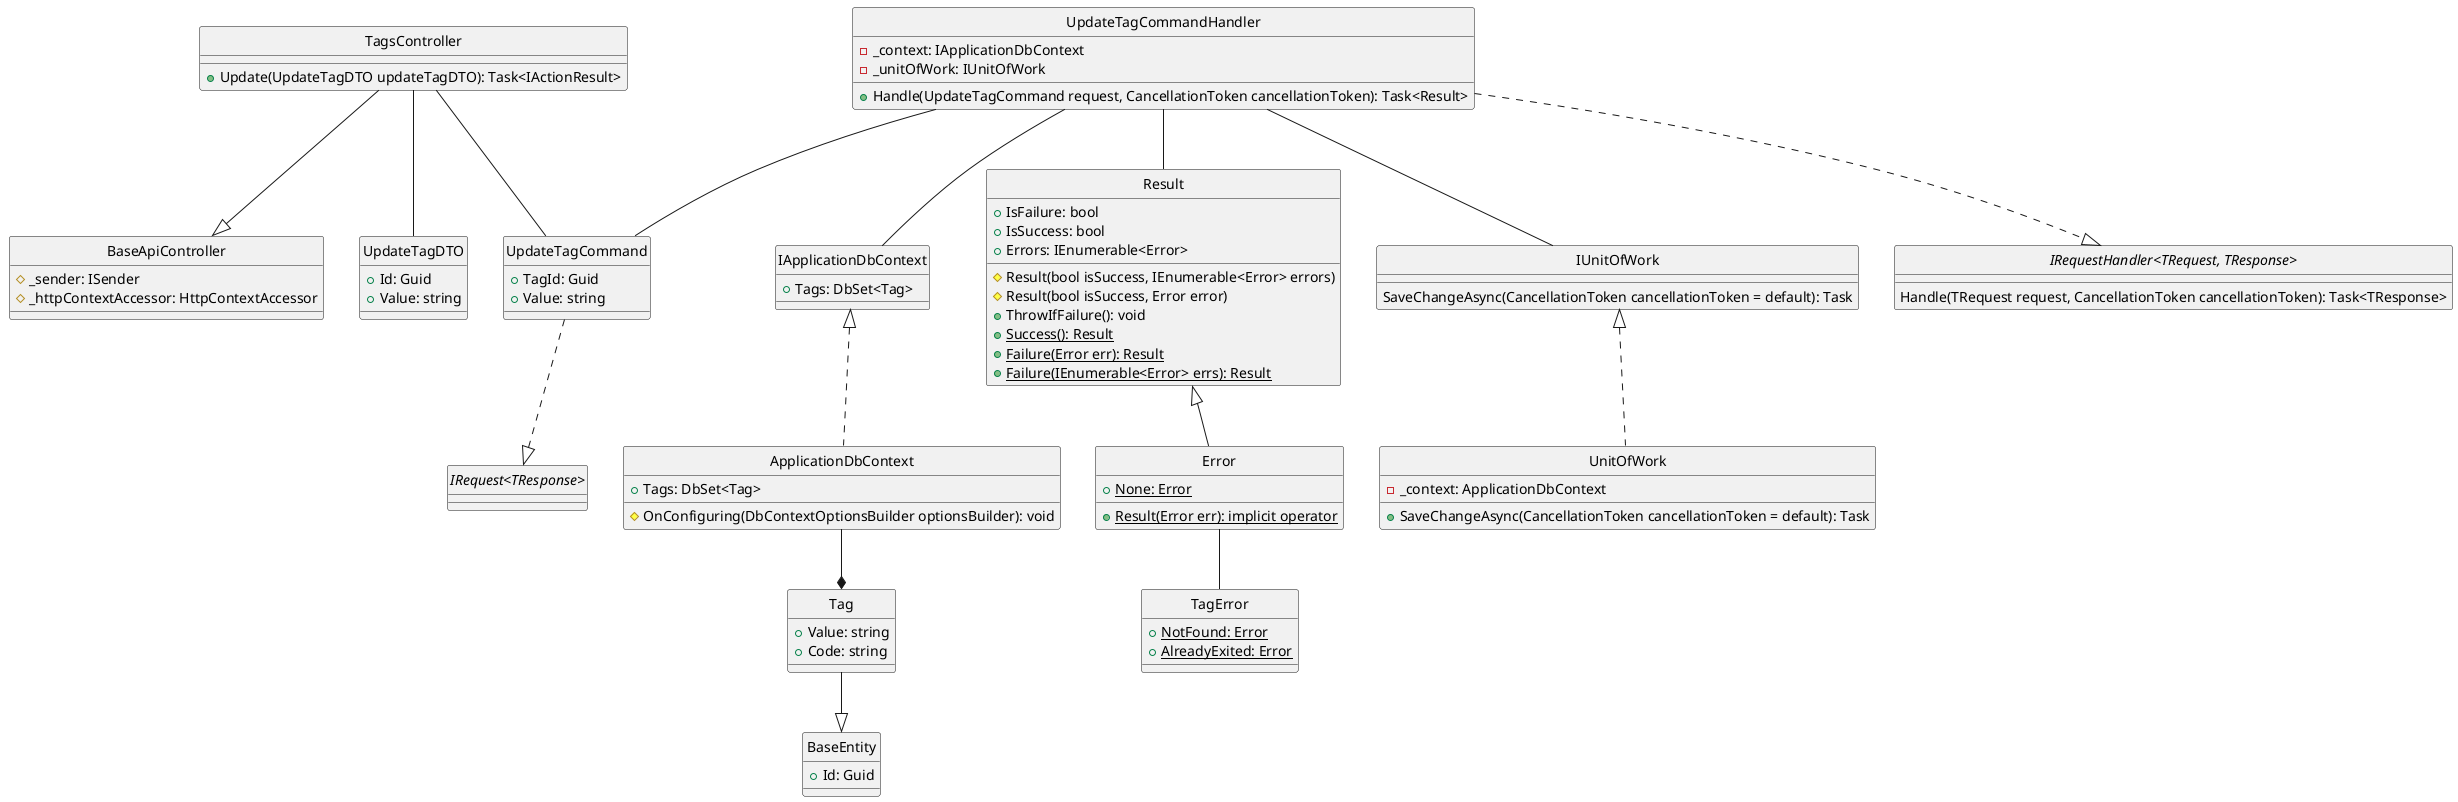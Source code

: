 @startuml updateTag
hide circle

class BaseApiController {
    #_sender: ISender
    #_httpContextAccessor: HttpContextAccessor
}

class TagsController {
    +Update(UpdateTagDTO updateTagDTO): Task<IActionResult> 
}

class UpdateTagCommand {
    +TagId: Guid 
    +Value: string
}

class UpdateTagCommandHandler {
    -_context: IApplicationDbContext
    -_unitOfWork: IUnitOfWork
    +Handle(UpdateTagCommand request, CancellationToken cancellationToken): Task<Result>
}

class IApplicationDbContext {
    +Tags: DbSet<Tag>
}

class ApplicationDbContext {
    +Tags: DbSet<Tag>
    #OnConfiguring(DbContextOptionsBuilder optionsBuilder): void
}

class Result {
    +IsFailure: bool
    +IsSuccess: bool
    +Errors: IEnumerable<Error>
    #Result(bool isSuccess, IEnumerable<Error> errors)
    #Result(bool isSuccess, Error error)
    +ThrowIfFailure(): void
    +{static} Success(): Result
    +{static} Failure(Error err): Result
    +{static} Failure(IEnumerable<Error> errs): Result
}

class Error {
    +{static} None: Error
    +{static} Result(Error err): implicit operator
}

class IUnitOfWork {
    SaveChangeAsync(CancellationToken cancellationToken = default): Task
}

class UnitOfWork {
    -_context: ApplicationDbContext
    +SaveChangeAsync(CancellationToken cancellationToken = default): Task
}

class TagError {
    +{static} NotFound: Error
    +{static} AlreadyExited: Error
}

class UpdateTagDTO {
    +Id: Guid 
    +Value: string 
}

class BaseEntity {
    +Id: Guid 
}

class Tag {
    +Value: string
    +Code: string
}

interface "IRequest<TResponse>"
interface "IRequestHandler<TRequest, TResponse>"{
    Handle(TRequest request, CancellationToken cancellationToken): Task<TResponse>
}

'==== Update Post ====
'API Layer
TagsController --|> BaseApiController
TagsController -- UpdateTagCommand
TagsController -- UpdateTagDTO
'Application Layer
UpdateTagCommand ..|> "IRequest<TResponse>"
UpdateTagCommandHandler ..|> "IRequestHandler<TRequest, TResponse>"
UpdateTagCommandHandler -- UpdateTagCommand
UpdateTagCommandHandler -- Result
UpdateTagCommandHandler -- IUnitOfWork
UpdateTagCommandHandler -- IApplicationDbContext
'Domain Layer
Result <|-- Error
Error -- TagError
Tag --|> BaseEntity
'Infrastructure Layer
IUnitOfWork <|.. UnitOfWork
IApplicationDbContext <|.. ApplicationDbContext
ApplicationDbContext --* Tag
@enduml